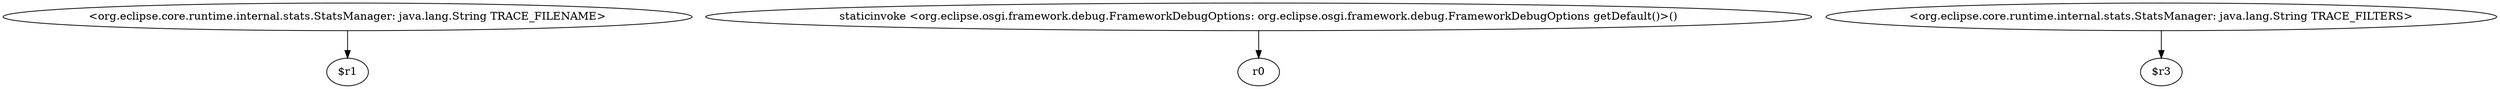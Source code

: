 digraph g {
0[label="<org.eclipse.core.runtime.internal.stats.StatsManager: java.lang.String TRACE_FILENAME>"]
1[label="$r1"]
0->1[label=""]
2[label="staticinvoke <org.eclipse.osgi.framework.debug.FrameworkDebugOptions: org.eclipse.osgi.framework.debug.FrameworkDebugOptions getDefault()>()"]
3[label="r0"]
2->3[label=""]
4[label="<org.eclipse.core.runtime.internal.stats.StatsManager: java.lang.String TRACE_FILTERS>"]
5[label="$r3"]
4->5[label=""]
}